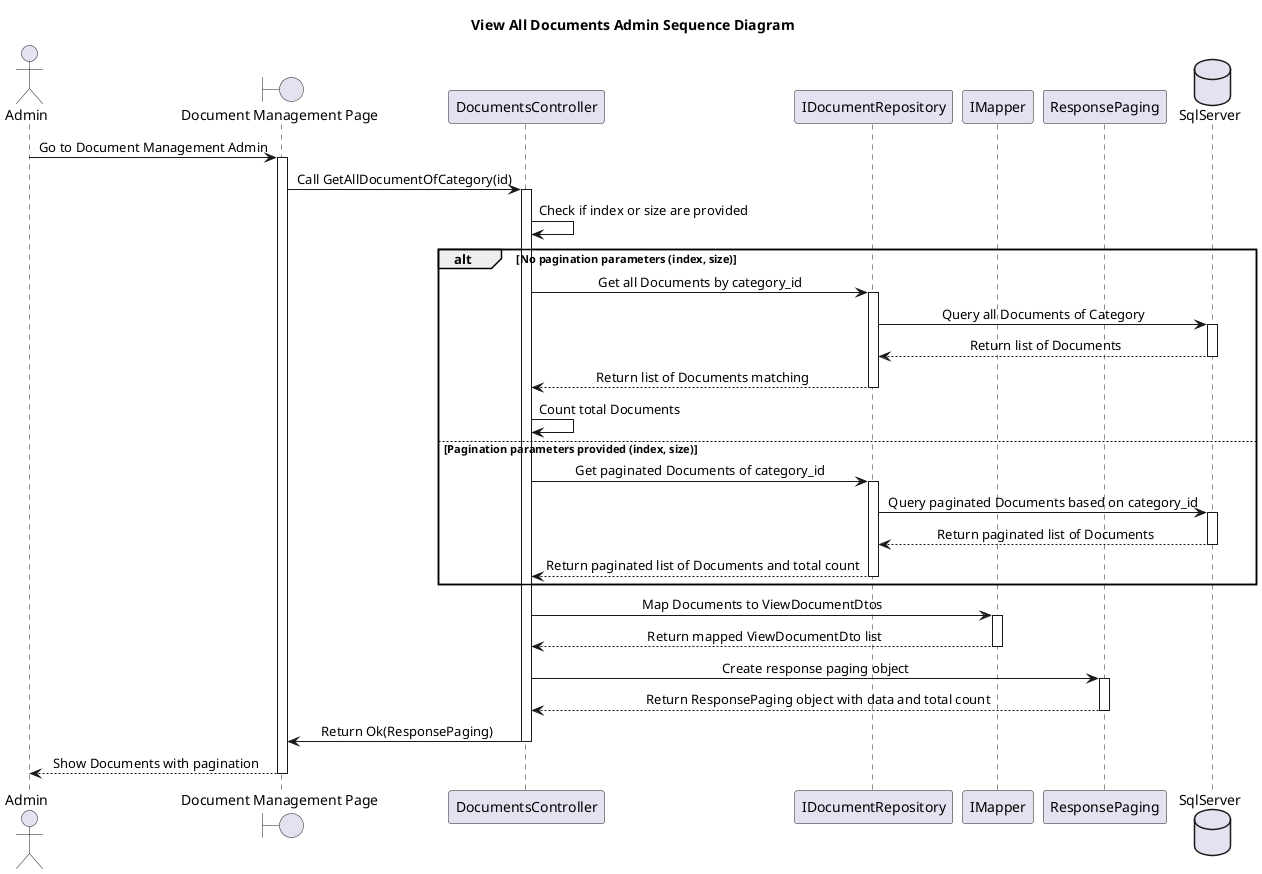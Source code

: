 @startumlView AllDocumentsAdminSequenceDiagram
skinparam classAttributeIconSize 0
skinparam SequenceMessageAlignment center
Title View All Documents Admin Sequence Diagram

actor "Admin" as U
boundary "Document Management Page" as PPage
participant "DocumentsController" as DocumentsController
participant "IDocumentRepository" as IDocumentRepo
participant "IMapper" as Mapper
participant "ResponsePaging" as ResponsePaging
database "SqlServer" as DbContext


U -> PPage : Go to Document Management Admin
activate PPage

PPage -> DocumentsController : Call GetAllDocumentOfCategory(id)
activate DocumentsController


    DocumentsController -> DocumentsController : Check if index or size are provided
    alt No pagination parameters (index, size)
        DocumentsController -> IDocumentRepo : Get all Documents by category_id
        activate IDocumentRepo
        IDocumentRepo -> DbContext : Query all Documents of Category 
        activate DbContext
        DbContext --> IDocumentRepo : Return list of Documents
        deactivate DbContext
        IDocumentRepo --> DocumentsController : Return list of Documents matching
        deactivate IDocumentRepo
        DocumentsController -> DocumentsController : Count total Documents
    else Pagination parameters provided (index, size)
        DocumentsController -> IDocumentRepo : Get paginated Documents of category_id
        activate IDocumentRepo
        IDocumentRepo -> DbContext : Query paginated Documents based on category_id
        activate DbContext
        DbContext --> IDocumentRepo : Return paginated list of Documents
        deactivate DbContext
        IDocumentRepo --> DocumentsController : Return paginated list of Documents and total count
        deactivate IDocumentRepo
    end

    DocumentsController -> Mapper : Map Documents to ViewDocumentDtos
    activate Mapper
    Mapper --> DocumentsController : Return mapped ViewDocumentDto list
    deactivate Mapper

    DocumentsController -> ResponsePaging : Create response paging object
    activate ResponsePaging
    ResponsePaging --> DocumentsController : Return ResponsePaging object with data and total count
    deactivate ResponsePaging
    DocumentsController -> PPage : Return Ok(ResponsePaging)
    deactivate DocumentsController
    PPage --> U : Show Documents with pagination
    deactivate PPage



@enduml
